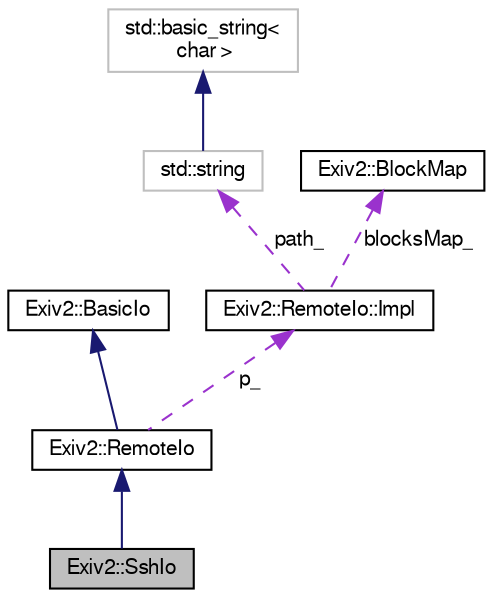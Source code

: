 digraph "Exiv2::SshIo"
{
  edge [fontname="FreeSans",fontsize="10",labelfontname="FreeSans",labelfontsize="10"];
  node [fontname="FreeSans",fontsize="10",shape=record];
  Node1 [label="Exiv2::SshIo",height=0.2,width=0.4,color="black", fillcolor="grey75", style="filled" fontcolor="black"];
  Node2 -> Node1 [dir="back",color="midnightblue",fontsize="10",style="solid",fontname="FreeSans"];
  Node2 [label="Exiv2::RemoteIo",height=0.2,width=0.4,color="black", fillcolor="white", style="filled",URL="$classExiv2_1_1RemoteIo.html",tooltip="Provides RemoteIo superclass by implementing the BasicIo. This class implements the blockMap which is..."];
  Node3 -> Node2 [dir="back",color="midnightblue",fontsize="10",style="solid",fontname="FreeSans"];
  Node3 [label="Exiv2::BasicIo",height=0.2,width=0.4,color="black", fillcolor="white", style="filled",URL="$classExiv2_1_1BasicIo.html",tooltip="An interface for simple binary IO. "];
  Node4 -> Node2 [dir="back",color="darkorchid3",fontsize="10",style="dashed",label=" p_" ,fontname="FreeSans"];
  Node4 [label="Exiv2::RemoteIo::Impl",height=0.2,width=0.4,color="black", fillcolor="white", style="filled",URL="$classExiv2_1_1RemoteIo_1_1Impl.html",tooltip="Internal Pimpl abstract structure of class RemoteIo. "];
  Node5 -> Node4 [dir="back",color="darkorchid3",fontsize="10",style="dashed",label=" path_" ,fontname="FreeSans"];
  Node5 [label="std::string",height=0.2,width=0.4,color="grey75", fillcolor="white", style="filled",tooltip="STL class. "];
  Node6 -> Node5 [dir="back",color="midnightblue",fontsize="10",style="solid",fontname="FreeSans"];
  Node6 [label="std::basic_string\<\l char \>",height=0.2,width=0.4,color="grey75", fillcolor="white", style="filled",tooltip="STL class. "];
  Node7 -> Node4 [dir="back",color="darkorchid3",fontsize="10",style="dashed",label=" blocksMap_" ,fontname="FreeSans"];
  Node7 [label="Exiv2::BlockMap",height=0.2,width=0.4,color="black", fillcolor="white", style="filled",URL="$classExiv2_1_1BlockMap.html"];
}
